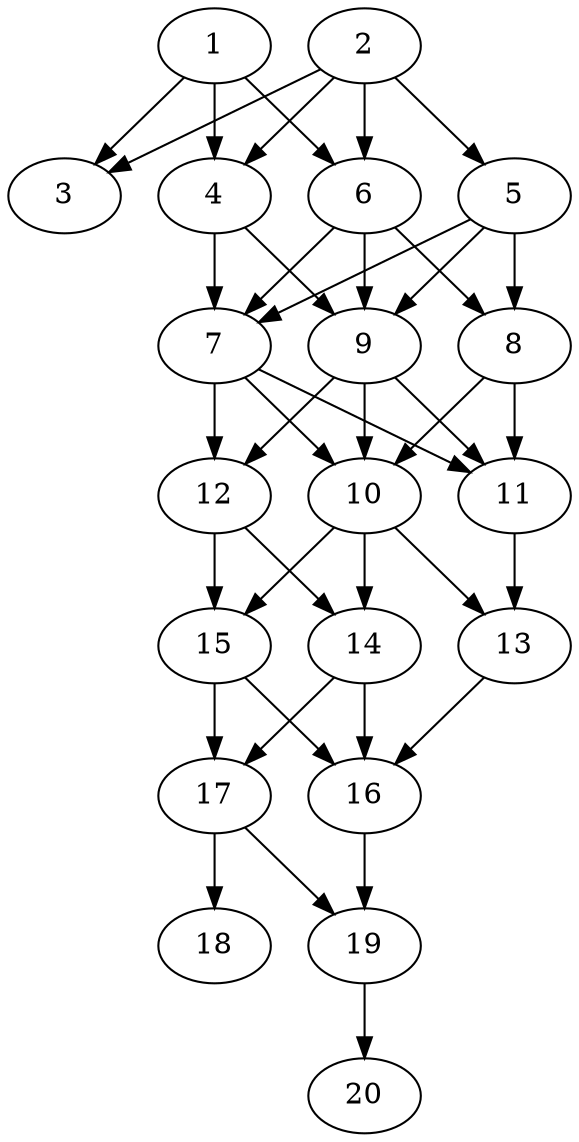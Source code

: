 // DAG automatically generated by daggen at Sat Jul 27 15:36:52 2019
// ./daggen --dot -n 20 --ccr 0.5 --fat 0.4 --regular 0.5 --density 0.8 --mindata 5242880 --maxdata 52428800 
digraph G {
  1 [size="30844928", alpha="0.17", expect_size="15422464"] 
  1 -> 3 [size ="15422464"]
  1 -> 4 [size ="15422464"]
  1 -> 6 [size ="15422464"]
  2 [size="38373376", alpha="0.18", expect_size="19186688"] 
  2 -> 3 [size ="19186688"]
  2 -> 4 [size ="19186688"]
  2 -> 5 [size ="19186688"]
  2 -> 6 [size ="19186688"]
  3 [size="85004288", alpha="0.19", expect_size="42502144"] 
  4 [size="59152384", alpha="0.14", expect_size="29576192"] 
  4 -> 7 [size ="29576192"]
  4 -> 9 [size ="29576192"]
  5 [size="95864832", alpha="0.14", expect_size="47932416"] 
  5 -> 7 [size ="47932416"]
  5 -> 8 [size ="47932416"]
  5 -> 9 [size ="47932416"]
  6 [size="40157184", alpha="0.17", expect_size="20078592"] 
  6 -> 7 [size ="20078592"]
  6 -> 8 [size ="20078592"]
  6 -> 9 [size ="20078592"]
  7 [size="73578496", alpha="0.03", expect_size="36789248"] 
  7 -> 10 [size ="36789248"]
  7 -> 11 [size ="36789248"]
  7 -> 12 [size ="36789248"]
  8 [size="84066304", alpha="0.08", expect_size="42033152"] 
  8 -> 10 [size ="42033152"]
  8 -> 11 [size ="42033152"]
  9 [size="68907008", alpha="0.02", expect_size="34453504"] 
  9 -> 10 [size ="34453504"]
  9 -> 11 [size ="34453504"]
  9 -> 12 [size ="34453504"]
  10 [size="32872448", alpha="0.12", expect_size="16436224"] 
  10 -> 13 [size ="16436224"]
  10 -> 14 [size ="16436224"]
  10 -> 15 [size ="16436224"]
  11 [size="22441984", alpha="0.11", expect_size="11220992"] 
  11 -> 13 [size ="11220992"]
  12 [size="102903808", alpha="0.14", expect_size="51451904"] 
  12 -> 14 [size ="51451904"]
  12 -> 15 [size ="51451904"]
  13 [size="94793728", alpha="0.17", expect_size="47396864"] 
  13 -> 16 [size ="47396864"]
  14 [size="91623424", alpha="0.19", expect_size="45811712"] 
  14 -> 16 [size ="45811712"]
  14 -> 17 [size ="45811712"]
  15 [size="63877120", alpha="0.03", expect_size="31938560"] 
  15 -> 16 [size ="31938560"]
  15 -> 17 [size ="31938560"]
  16 [size="33275904", alpha="0.03", expect_size="16637952"] 
  16 -> 19 [size ="16637952"]
  17 [size="17358848", alpha="0.05", expect_size="8679424"] 
  17 -> 18 [size ="8679424"]
  17 -> 19 [size ="8679424"]
  18 [size="30715904", alpha="0.13", expect_size="15357952"] 
  19 [size="69246976", alpha="0.13", expect_size="34623488"] 
  19 -> 20 [size ="34623488"]
  20 [size="79618048", alpha="0.20", expect_size="39809024"] 
}
